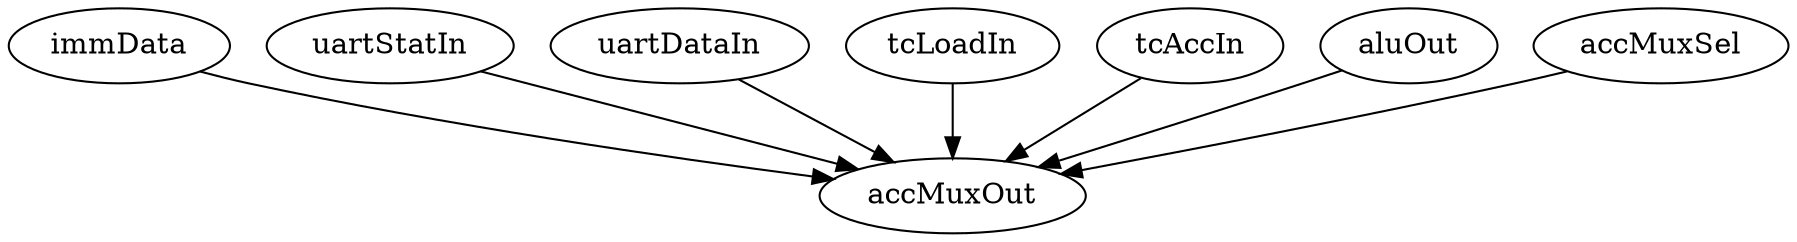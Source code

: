 strict digraph "" {
	immData	 [complexity=2,
		importance=0.47826180951,
		rank=0.239130904755];
	accMuxOut	 [complexity=0,
		importance=0.391305444428,
		rank=0.0];
	immData -> accMuxOut;
	uartStatIn	 [complexity=2,
		importance=0.47826180951,
		rank=0.239130904755];
	uartStatIn -> accMuxOut;
	uartDataIn	 [complexity=2,
		importance=0.47826180951,
		rank=0.239130904755];
	uartDataIn -> accMuxOut;
	tcLoadIn	 [complexity=2,
		importance=0.47826180951,
		rank=0.239130904755];
	tcLoadIn -> accMuxOut;
	tcAccIn	 [complexity=2,
		importance=0.47826180951,
		rank=0.239130904755];
	tcAccIn -> accMuxOut;
	aluOut	 [complexity=2,
		importance=0.47826180951,
		rank=0.239130904755];
	aluOut -> accMuxOut;
	accMuxSel	 [complexity=1,
		importance=2.82609447608,
		rank=2.82609447608];
	accMuxSel -> accMuxOut;
}

